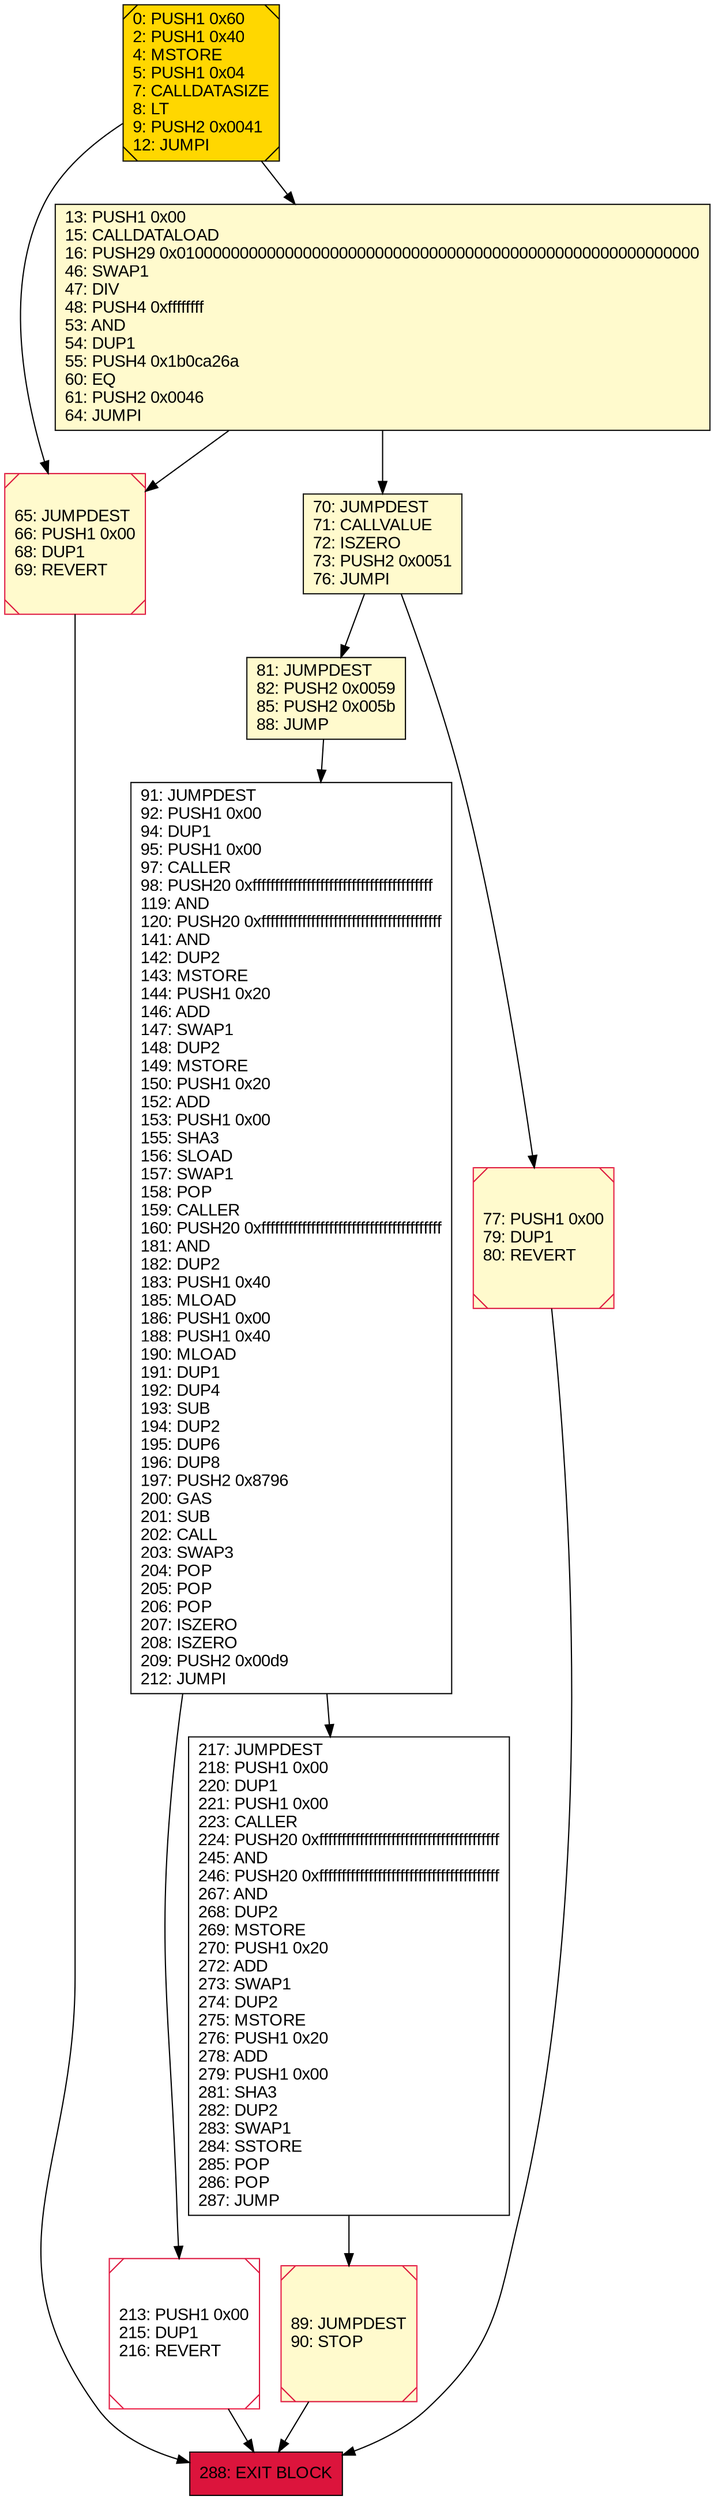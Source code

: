 digraph G {
bgcolor=transparent rankdir=UD;
node [shape=box style=filled color=black fillcolor=white fontname=arial fontcolor=black];
288 [label="288: EXIT BLOCK\l" fillcolor=crimson ];
81 [label="81: JUMPDEST\l82: PUSH2 0x0059\l85: PUSH2 0x005b\l88: JUMP\l" fillcolor=lemonchiffon ];
65 [label="65: JUMPDEST\l66: PUSH1 0x00\l68: DUP1\l69: REVERT\l" fillcolor=lemonchiffon shape=Msquare color=crimson ];
213 [label="213: PUSH1 0x00\l215: DUP1\l216: REVERT\l" shape=Msquare color=crimson ];
0 [label="0: PUSH1 0x60\l2: PUSH1 0x40\l4: MSTORE\l5: PUSH1 0x04\l7: CALLDATASIZE\l8: LT\l9: PUSH2 0x0041\l12: JUMPI\l" fillcolor=lemonchiffon shape=Msquare fillcolor=gold ];
70 [label="70: JUMPDEST\l71: CALLVALUE\l72: ISZERO\l73: PUSH2 0x0051\l76: JUMPI\l" fillcolor=lemonchiffon ];
13 [label="13: PUSH1 0x00\l15: CALLDATALOAD\l16: PUSH29 0x0100000000000000000000000000000000000000000000000000000000\l46: SWAP1\l47: DIV\l48: PUSH4 0xffffffff\l53: AND\l54: DUP1\l55: PUSH4 0x1b0ca26a\l60: EQ\l61: PUSH2 0x0046\l64: JUMPI\l" fillcolor=lemonchiffon ];
91 [label="91: JUMPDEST\l92: PUSH1 0x00\l94: DUP1\l95: PUSH1 0x00\l97: CALLER\l98: PUSH20 0xffffffffffffffffffffffffffffffffffffffff\l119: AND\l120: PUSH20 0xffffffffffffffffffffffffffffffffffffffff\l141: AND\l142: DUP2\l143: MSTORE\l144: PUSH1 0x20\l146: ADD\l147: SWAP1\l148: DUP2\l149: MSTORE\l150: PUSH1 0x20\l152: ADD\l153: PUSH1 0x00\l155: SHA3\l156: SLOAD\l157: SWAP1\l158: POP\l159: CALLER\l160: PUSH20 0xffffffffffffffffffffffffffffffffffffffff\l181: AND\l182: DUP2\l183: PUSH1 0x40\l185: MLOAD\l186: PUSH1 0x00\l188: PUSH1 0x40\l190: MLOAD\l191: DUP1\l192: DUP4\l193: SUB\l194: DUP2\l195: DUP6\l196: DUP8\l197: PUSH2 0x8796\l200: GAS\l201: SUB\l202: CALL\l203: SWAP3\l204: POP\l205: POP\l206: POP\l207: ISZERO\l208: ISZERO\l209: PUSH2 0x00d9\l212: JUMPI\l" ];
77 [label="77: PUSH1 0x00\l79: DUP1\l80: REVERT\l" fillcolor=lemonchiffon shape=Msquare color=crimson ];
89 [label="89: JUMPDEST\l90: STOP\l" fillcolor=lemonchiffon shape=Msquare color=crimson ];
217 [label="217: JUMPDEST\l218: PUSH1 0x00\l220: DUP1\l221: PUSH1 0x00\l223: CALLER\l224: PUSH20 0xffffffffffffffffffffffffffffffffffffffff\l245: AND\l246: PUSH20 0xffffffffffffffffffffffffffffffffffffffff\l267: AND\l268: DUP2\l269: MSTORE\l270: PUSH1 0x20\l272: ADD\l273: SWAP1\l274: DUP2\l275: MSTORE\l276: PUSH1 0x20\l278: ADD\l279: PUSH1 0x00\l281: SHA3\l282: DUP2\l283: SWAP1\l284: SSTORE\l285: POP\l286: POP\l287: JUMP\l" ];
13 -> 65;
65 -> 288;
91 -> 217;
77 -> 288;
89 -> 288;
91 -> 213;
0 -> 65;
13 -> 70;
0 -> 13;
217 -> 89;
213 -> 288;
70 -> 81;
81 -> 91;
70 -> 77;
}